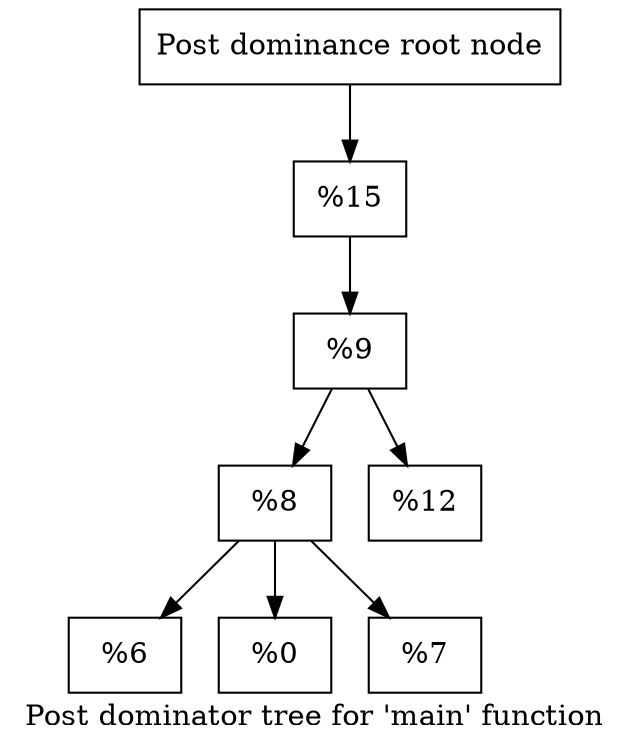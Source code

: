 digraph "Post dominator tree for 'main' function" {
	label="Post dominator tree for 'main' function";

	Node0x21e23a0 [shape=record,label="{Post dominance root node}"];
	Node0x21e23a0 -> Node0x21e1d40;
	Node0x21e1d40 [shape=record,label="{%15}"];
	Node0x21e1d40 -> Node0x21e3120;
	Node0x21e3120 [shape=record,label="{%9}"];
	Node0x21e3120 -> Node0x21e3160;
	Node0x21e3120 -> Node0x21e3260;
	Node0x21e3160 [shape=record,label="{%8}"];
	Node0x21e3160 -> Node0x21e31a0;
	Node0x21e3160 -> Node0x21e31e0;
	Node0x21e3160 -> Node0x21e3220;
	Node0x21e31a0 [shape=record,label="{%6}"];
	Node0x21e31e0 [shape=record,label="{%0}"];
	Node0x21e3220 [shape=record,label="{%7}"];
	Node0x21e3260 [shape=record,label="{%12}"];
}
